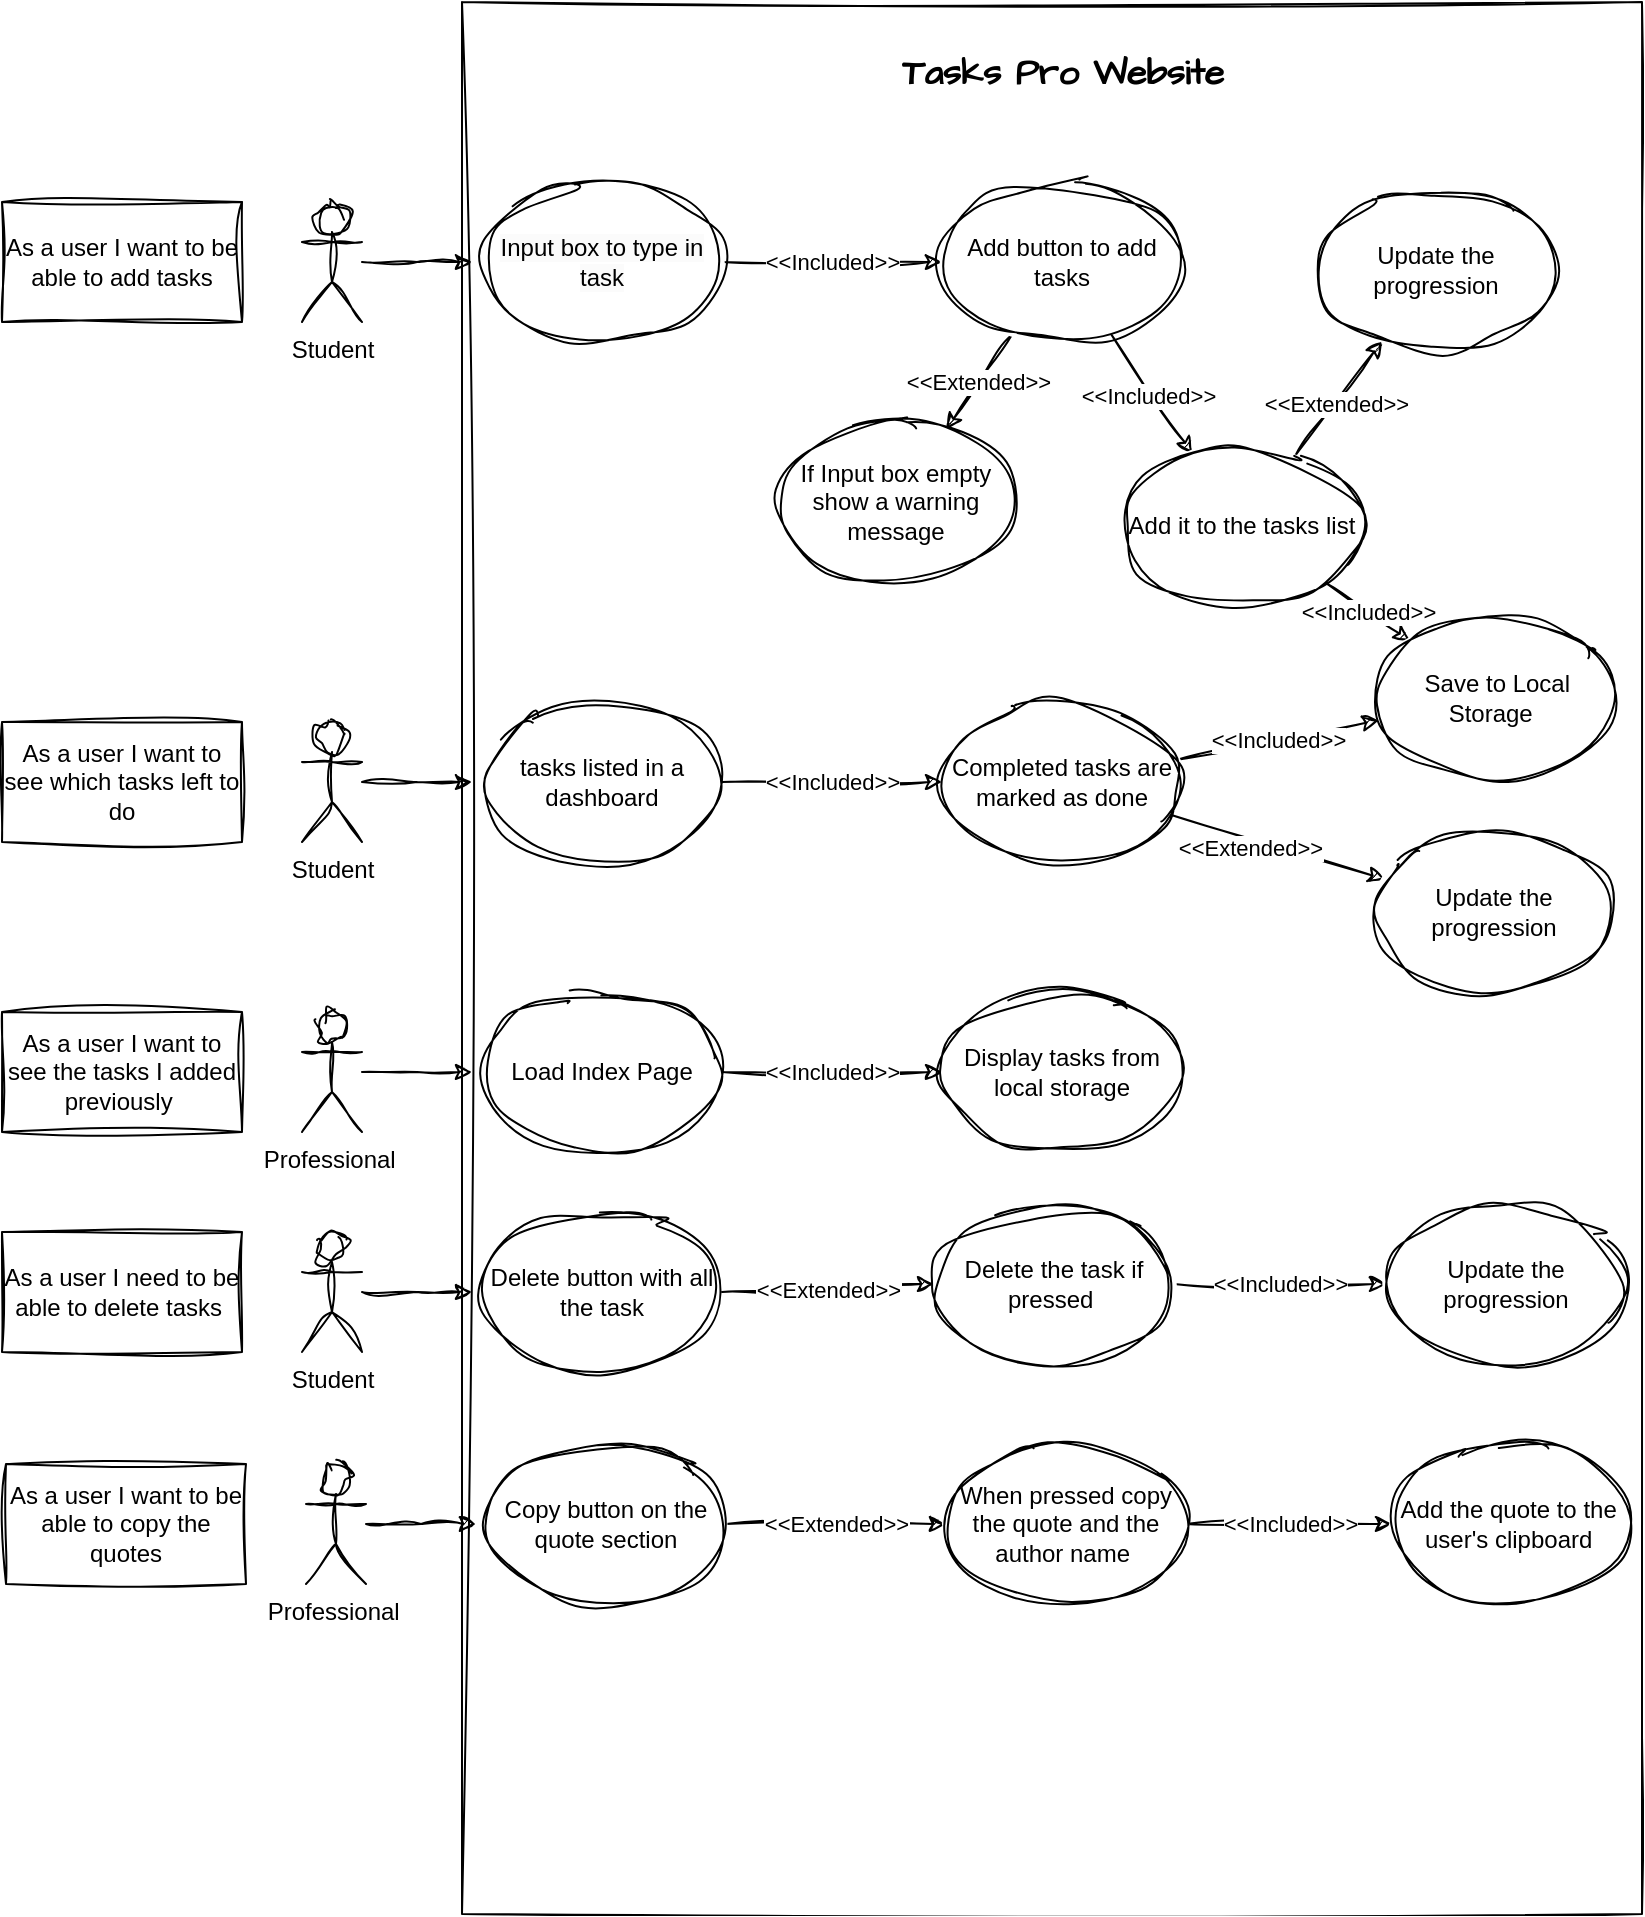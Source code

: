 <mxfile version="24.2.2" type="device">
  <diagram name="Page-1" id="Ie0qIOMD2gWjjUgOrU0F">
    <mxGraphModel dx="1272" dy="631" grid="0" gridSize="10" guides="1" tooltips="1" connect="1" arrows="1" fold="1" page="1" pageScale="1" pageWidth="827" pageHeight="1169" math="0" shadow="0">
      <root>
        <mxCell id="0" />
        <mxCell id="1" parent="0" />
        <mxCell id="SjFokDbVXIFBRHsCpH0y-13" value="" style="rounded=0;whiteSpace=wrap;html=1;sketch=1;hachureGap=4;jiggle=2;curveFitting=1;fontFamily=Architects Daughter;fontSource=https%3A%2F%2Ffonts.googleapis.com%2Fcss%3Ffamily%3DArchitects%2BDaughter;fillColor=none;" vertex="1" parent="1">
          <mxGeometry x="234" y="207" width="590" height="956" as="geometry" />
        </mxCell>
        <mxCell id="109R5JzHJewTzYq5zSRQ-8" value="" style="edgeStyle=orthogonalEdgeStyle;rounded=0;orthogonalLoop=1;jettySize=auto;html=1;sketch=1;curveFitting=1;jiggle=2;" parent="1" source="109R5JzHJewTzYq5zSRQ-1" edge="1">
          <mxGeometry relative="1" as="geometry">
            <mxPoint x="239" y="337" as="targetPoint" />
          </mxGeometry>
        </mxCell>
        <mxCell id="109R5JzHJewTzYq5zSRQ-1" value="Student" style="shape=umlActor;verticalLabelPosition=bottom;verticalAlign=top;html=1;outlineConnect=0;sketch=1;curveFitting=1;jiggle=2;" parent="1" vertex="1">
          <mxGeometry x="154" y="307" width="30" height="60" as="geometry" />
        </mxCell>
        <mxCell id="109R5JzHJewTzYq5zSRQ-2" value="As a user I want to be able to add tasks" style="rounded=0;whiteSpace=wrap;html=1;sketch=1;curveFitting=1;jiggle=2;" parent="1" vertex="1">
          <mxGeometry x="4" y="307" width="120" height="60" as="geometry" />
        </mxCell>
        <mxCell id="109R5JzHJewTzYq5zSRQ-13" value="&amp;lt;&amp;lt;Included&amp;gt;&amp;gt;" style="edgeStyle=orthogonalEdgeStyle;rounded=0;orthogonalLoop=1;jettySize=auto;html=1;sketch=1;curveFitting=1;jiggle=2;" parent="1" source="109R5JzHJewTzYq5zSRQ-10" target="109R5JzHJewTzYq5zSRQ-12" edge="1">
          <mxGeometry relative="1" as="geometry">
            <mxPoint as="offset" />
          </mxGeometry>
        </mxCell>
        <mxCell id="109R5JzHJewTzYq5zSRQ-10" value="&lt;span style=&quot;color: rgb(0, 0, 0); font-family: Helvetica; font-size: 12px; font-style: normal; font-variant-ligatures: normal; font-variant-caps: normal; font-weight: 400; letter-spacing: normal; orphans: 2; text-align: center; text-indent: 0px; text-transform: none; widows: 2; word-spacing: 0px; -webkit-text-stroke-width: 0px; white-space: normal; background-color: rgb(251, 251, 251); text-decoration-thickness: initial; text-decoration-style: initial; text-decoration-color: initial; display: inline !important; float: none;&quot;&gt;Input box to type in task&lt;/span&gt;" style="ellipse;whiteSpace=wrap;html=1;sketch=1;curveFitting=1;jiggle=2;" parent="1" vertex="1">
          <mxGeometry x="244" y="297" width="120" height="80" as="geometry" />
        </mxCell>
        <mxCell id="SjFokDbVXIFBRHsCpH0y-9" value="" style="rounded=0;orthogonalLoop=1;jettySize=auto;html=1;sketch=1;curveFitting=1;jiggle=2;" edge="1" parent="1" source="109R5JzHJewTzYq5zSRQ-12" target="SjFokDbVXIFBRHsCpH0y-1">
          <mxGeometry relative="1" as="geometry" />
        </mxCell>
        <mxCell id="SjFokDbVXIFBRHsCpH0y-10" value="&amp;lt;&amp;lt;Included&amp;gt;&amp;gt;" style="edgeLabel;html=1;align=center;verticalAlign=middle;resizable=0;points=[];sketch=1;curveFitting=1;jiggle=2;fontFamily=Helvetica;" vertex="1" connectable="0" parent="SjFokDbVXIFBRHsCpH0y-9">
          <mxGeometry x="-0.029" y="-2" relative="1" as="geometry">
            <mxPoint as="offset" />
          </mxGeometry>
        </mxCell>
        <mxCell id="SjFokDbVXIFBRHsCpH0y-12" value="&amp;lt;&amp;lt;Extended&amp;gt;&amp;gt;" style="rounded=0;orthogonalLoop=1;jettySize=auto;html=1;sketch=1;curveFitting=1;jiggle=2;" edge="1" parent="1" source="109R5JzHJewTzYq5zSRQ-12" target="SjFokDbVXIFBRHsCpH0y-11">
          <mxGeometry relative="1" as="geometry" />
        </mxCell>
        <mxCell id="109R5JzHJewTzYq5zSRQ-12" value="Add button to add tasks" style="ellipse;whiteSpace=wrap;html=1;sketch=1;curveFitting=1;jiggle=2;" parent="1" vertex="1">
          <mxGeometry x="474" y="297" width="120" height="80" as="geometry" />
        </mxCell>
        <mxCell id="109R5JzHJewTzYq5zSRQ-14" value="" style="edgeStyle=orthogonalEdgeStyle;rounded=0;orthogonalLoop=1;jettySize=auto;html=1;sketch=1;curveFitting=1;jiggle=2;" parent="1" source="109R5JzHJewTzYq5zSRQ-15" edge="1">
          <mxGeometry relative="1" as="geometry">
            <mxPoint x="239" y="597" as="targetPoint" />
          </mxGeometry>
        </mxCell>
        <mxCell id="109R5JzHJewTzYq5zSRQ-15" value="Student" style="shape=umlActor;verticalLabelPosition=bottom;verticalAlign=top;html=1;outlineConnect=0;sketch=1;curveFitting=1;jiggle=2;" parent="1" vertex="1">
          <mxGeometry x="154" y="567" width="30" height="60" as="geometry" />
        </mxCell>
        <mxCell id="109R5JzHJewTzYq5zSRQ-16" value="As a user I want to see which tasks left to do" style="rounded=0;whiteSpace=wrap;html=1;sketch=1;curveFitting=1;jiggle=2;" parent="1" vertex="1">
          <mxGeometry x="4" y="567" width="120" height="60" as="geometry" />
        </mxCell>
        <mxCell id="109R5JzHJewTzYq5zSRQ-17" value="&amp;lt;&amp;lt;Included&amp;gt;&amp;gt;" style="edgeStyle=orthogonalEdgeStyle;rounded=0;orthogonalLoop=1;jettySize=auto;html=1;sketch=1;curveFitting=1;jiggle=2;" parent="1" source="109R5JzHJewTzYq5zSRQ-18" target="109R5JzHJewTzYq5zSRQ-19" edge="1">
          <mxGeometry relative="1" as="geometry" />
        </mxCell>
        <mxCell id="109R5JzHJewTzYq5zSRQ-18" value="tasks listed in a dashboard" style="ellipse;whiteSpace=wrap;html=1;sketch=1;curveFitting=1;jiggle=2;" parent="1" vertex="1">
          <mxGeometry x="244" y="557" width="120" height="80" as="geometry" />
        </mxCell>
        <mxCell id="SjFokDbVXIFBRHsCpH0y-17" value="" style="rounded=0;sketch=1;hachureGap=4;jiggle=2;curveFitting=1;orthogonalLoop=1;jettySize=auto;html=1;fontFamily=Architects Daughter;fontSource=https%3A%2F%2Ffonts.googleapis.com%2Fcss%3Ffamily%3DArchitects%2BDaughter;" edge="1" parent="1" source="109R5JzHJewTzYq5zSRQ-19" target="SjFokDbVXIFBRHsCpH0y-16">
          <mxGeometry relative="1" as="geometry" />
        </mxCell>
        <mxCell id="SjFokDbVXIFBRHsCpH0y-21" value="&amp;lt;&amp;lt;Extended&amp;gt;&amp;gt;" style="edgeLabel;html=1;align=center;verticalAlign=middle;resizable=0;points=[];sketch=1;hachureGap=4;jiggle=2;curveFitting=1;fontFamily=Helvetica;" vertex="1" connectable="0" parent="SjFokDbVXIFBRHsCpH0y-17">
          <mxGeometry x="-0.233" y="-4" relative="1" as="geometry">
            <mxPoint as="offset" />
          </mxGeometry>
        </mxCell>
        <mxCell id="SjFokDbVXIFBRHsCpH0y-35" value="&lt;span style=&quot;font-family: Helvetica;&quot;&gt;&amp;lt;&amp;lt;Included&amp;gt;&amp;gt;&lt;/span&gt;" style="rounded=0;sketch=1;hachureGap=4;jiggle=2;curveFitting=1;orthogonalLoop=1;jettySize=auto;html=1;fontFamily=Architects Daughter;fontSource=https%3A%2F%2Ffonts.googleapis.com%2Fcss%3Ffamily%3DArchitects%2BDaughter;" edge="1" parent="1" source="109R5JzHJewTzYq5zSRQ-19" target="SjFokDbVXIFBRHsCpH0y-33">
          <mxGeometry relative="1" as="geometry" />
        </mxCell>
        <mxCell id="109R5JzHJewTzYq5zSRQ-19" value="Completed tasks are marked as done" style="ellipse;whiteSpace=wrap;html=1;sketch=1;curveFitting=1;jiggle=2;" parent="1" vertex="1">
          <mxGeometry x="474" y="557" width="120" height="80" as="geometry" />
        </mxCell>
        <mxCell id="SjFokDbVXIFBRHsCpH0y-19" value="" style="rounded=0;sketch=1;hachureGap=4;jiggle=2;curveFitting=1;orthogonalLoop=1;jettySize=auto;html=1;fontFamily=Architects Daughter;fontSource=https%3A%2F%2Ffonts.googleapis.com%2Fcss%3Ffamily%3DArchitects%2BDaughter;" edge="1" parent="1" source="SjFokDbVXIFBRHsCpH0y-1" target="SjFokDbVXIFBRHsCpH0y-18">
          <mxGeometry relative="1" as="geometry" />
        </mxCell>
        <mxCell id="SjFokDbVXIFBRHsCpH0y-20" value="&amp;lt;&amp;lt;Extended&amp;gt;&amp;gt;" style="edgeLabel;html=1;align=center;verticalAlign=middle;resizable=0;points=[];sketch=1;hachureGap=4;jiggle=2;curveFitting=1;fontFamily=Helvetica;" vertex="1" connectable="0" parent="SjFokDbVXIFBRHsCpH0y-19">
          <mxGeometry x="-0.103" relative="1" as="geometry">
            <mxPoint as="offset" />
          </mxGeometry>
        </mxCell>
        <mxCell id="SjFokDbVXIFBRHsCpH0y-34" value="&lt;span style=&quot;font-family: Helvetica;&quot;&gt;&amp;lt;&amp;lt;Included&amp;gt;&amp;gt;&lt;/span&gt;" style="rounded=0;sketch=1;hachureGap=4;jiggle=2;curveFitting=1;orthogonalLoop=1;jettySize=auto;html=1;fontFamily=Architects Daughter;fontSource=https%3A%2F%2Ffonts.googleapis.com%2Fcss%3Ffamily%3DArchitects%2BDaughter;" edge="1" parent="1" source="SjFokDbVXIFBRHsCpH0y-1" target="SjFokDbVXIFBRHsCpH0y-33">
          <mxGeometry relative="1" as="geometry" />
        </mxCell>
        <mxCell id="SjFokDbVXIFBRHsCpH0y-1" value="Add it to the tasks list" style="ellipse;whiteSpace=wrap;html=1;sketch=1;curveFitting=1;jiggle=2;" vertex="1" parent="1">
          <mxGeometry x="564" y="429" width="120" height="80" as="geometry" />
        </mxCell>
        <mxCell id="SjFokDbVXIFBRHsCpH0y-11" value="If Input box empty show a warning message" style="ellipse;whiteSpace=wrap;html=1;sketch=1;curveFitting=1;jiggle=2;" vertex="1" parent="1">
          <mxGeometry x="391" y="417" width="120" height="80" as="geometry" />
        </mxCell>
        <mxCell id="SjFokDbVXIFBRHsCpH0y-14" value="&lt;h2&gt;Tasks Pro Website&lt;/h2&gt;" style="text;html=1;align=center;verticalAlign=middle;whiteSpace=wrap;rounded=0;fontFamily=Architects Daughter;fontSource=https%3A%2F%2Ffonts.googleapis.com%2Fcss%3Ffamily%3DArchitects%2BDaughter;" vertex="1" parent="1">
          <mxGeometry x="446.5" y="227" width="175" height="30" as="geometry" />
        </mxCell>
        <mxCell id="SjFokDbVXIFBRHsCpH0y-16" value="Update the progression" style="ellipse;whiteSpace=wrap;html=1;sketch=1;curveFitting=1;jiggle=2;" vertex="1" parent="1">
          <mxGeometry x="690" y="622" width="120" height="80" as="geometry" />
        </mxCell>
        <mxCell id="SjFokDbVXIFBRHsCpH0y-18" value="Update the progression" style="ellipse;whiteSpace=wrap;html=1;sketch=1;curveFitting=1;jiggle=2;" vertex="1" parent="1">
          <mxGeometry x="661" y="301" width="120" height="80" as="geometry" />
        </mxCell>
        <mxCell id="SjFokDbVXIFBRHsCpH0y-24" value="" style="edgeStyle=orthogonalEdgeStyle;rounded=0;orthogonalLoop=1;jettySize=auto;html=1;sketch=1;curveFitting=1;jiggle=2;" edge="1" parent="1" source="SjFokDbVXIFBRHsCpH0y-25">
          <mxGeometry relative="1" as="geometry">
            <mxPoint x="239" y="742" as="targetPoint" />
          </mxGeometry>
        </mxCell>
        <mxCell id="SjFokDbVXIFBRHsCpH0y-25" value="Professional&amp;nbsp;" style="shape=umlActor;verticalLabelPosition=bottom;verticalAlign=top;html=1;outlineConnect=0;sketch=1;curveFitting=1;jiggle=2;" vertex="1" parent="1">
          <mxGeometry x="154" y="712" width="30" height="60" as="geometry" />
        </mxCell>
        <mxCell id="SjFokDbVXIFBRHsCpH0y-26" value="As a user I want to see the tasks I added previously&amp;nbsp;" style="rounded=0;whiteSpace=wrap;html=1;sketch=1;curveFitting=1;jiggle=2;" vertex="1" parent="1">
          <mxGeometry x="4" y="712" width="120" height="60" as="geometry" />
        </mxCell>
        <mxCell id="SjFokDbVXIFBRHsCpH0y-27" value="&amp;lt;&amp;lt;Included&amp;gt;&amp;gt;" style="edgeStyle=orthogonalEdgeStyle;rounded=0;orthogonalLoop=1;jettySize=auto;html=1;sketch=1;curveFitting=1;jiggle=2;" edge="1" parent="1" source="SjFokDbVXIFBRHsCpH0y-28" target="SjFokDbVXIFBRHsCpH0y-31">
          <mxGeometry relative="1" as="geometry" />
        </mxCell>
        <mxCell id="SjFokDbVXIFBRHsCpH0y-28" value="Load Index Page" style="ellipse;whiteSpace=wrap;html=1;sketch=1;curveFitting=1;jiggle=2;" vertex="1" parent="1">
          <mxGeometry x="244" y="702" width="120" height="80" as="geometry" />
        </mxCell>
        <mxCell id="SjFokDbVXIFBRHsCpH0y-31" value="Display tasks from local storage" style="ellipse;whiteSpace=wrap;html=1;sketch=1;curveFitting=1;jiggle=2;" vertex="1" parent="1">
          <mxGeometry x="474" y="702" width="120" height="80" as="geometry" />
        </mxCell>
        <mxCell id="SjFokDbVXIFBRHsCpH0y-33" value="&amp;nbsp;Save to Local Storage&amp;nbsp;" style="ellipse;whiteSpace=wrap;html=1;sketch=1;curveFitting=1;jiggle=2;" vertex="1" parent="1">
          <mxGeometry x="690" y="515" width="120" height="80" as="geometry" />
        </mxCell>
        <mxCell id="SjFokDbVXIFBRHsCpH0y-36" value="" style="edgeStyle=orthogonalEdgeStyle;rounded=0;orthogonalLoop=1;jettySize=auto;html=1;sketch=1;curveFitting=1;jiggle=2;" edge="1" parent="1" source="SjFokDbVXIFBRHsCpH0y-37">
          <mxGeometry relative="1" as="geometry">
            <mxPoint x="239" y="852" as="targetPoint" />
          </mxGeometry>
        </mxCell>
        <mxCell id="SjFokDbVXIFBRHsCpH0y-37" value="Student" style="shape=umlActor;verticalLabelPosition=bottom;verticalAlign=top;html=1;outlineConnect=0;sketch=1;curveFitting=1;jiggle=2;" vertex="1" parent="1">
          <mxGeometry x="154" y="822" width="30" height="60" as="geometry" />
        </mxCell>
        <mxCell id="SjFokDbVXIFBRHsCpH0y-38" value="As a user I need to be able to delete tasks&amp;nbsp;" style="rounded=0;whiteSpace=wrap;html=1;sketch=1;curveFitting=1;jiggle=2;" vertex="1" parent="1">
          <mxGeometry x="4" y="822" width="120" height="60" as="geometry" />
        </mxCell>
        <mxCell id="SjFokDbVXIFBRHsCpH0y-39" value="&amp;lt;&amp;lt;Extended&amp;gt;&amp;gt;" style="edgeStyle=orthogonalEdgeStyle;rounded=0;orthogonalLoop=1;jettySize=auto;html=1;sketch=1;curveFitting=1;jiggle=2;" edge="1" parent="1" source="SjFokDbVXIFBRHsCpH0y-40" target="SjFokDbVXIFBRHsCpH0y-41">
          <mxGeometry x="-0.006" relative="1" as="geometry">
            <mxPoint as="offset" />
          </mxGeometry>
        </mxCell>
        <mxCell id="SjFokDbVXIFBRHsCpH0y-40" value="Delete button with all the task" style="ellipse;whiteSpace=wrap;html=1;sketch=1;curveFitting=1;jiggle=2;" vertex="1" parent="1">
          <mxGeometry x="244" y="812" width="120" height="80" as="geometry" />
        </mxCell>
        <mxCell id="SjFokDbVXIFBRHsCpH0y-43" value="&lt;span style=&quot;font-family: Helvetica;&quot;&gt;&amp;lt;&amp;lt;Included&amp;gt;&amp;gt;&lt;/span&gt;" style="edgeStyle=orthogonalEdgeStyle;rounded=0;sketch=1;hachureGap=4;jiggle=2;curveFitting=1;orthogonalLoop=1;jettySize=auto;html=1;fontFamily=Architects Daughter;fontSource=https%3A%2F%2Ffonts.googleapis.com%2Fcss%3Ffamily%3DArchitects%2BDaughter;" edge="1" parent="1" source="SjFokDbVXIFBRHsCpH0y-41" target="SjFokDbVXIFBRHsCpH0y-42">
          <mxGeometry relative="1" as="geometry" />
        </mxCell>
        <mxCell id="SjFokDbVXIFBRHsCpH0y-41" value="Delete the task if pressed&amp;nbsp;" style="ellipse;whiteSpace=wrap;html=1;sketch=1;curveFitting=1;jiggle=2;" vertex="1" parent="1">
          <mxGeometry x="470" y="808" width="120" height="80" as="geometry" />
        </mxCell>
        <mxCell id="SjFokDbVXIFBRHsCpH0y-42" value="Update the progression" style="ellipse;whiteSpace=wrap;html=1;sketch=1;curveFitting=1;jiggle=2;" vertex="1" parent="1">
          <mxGeometry x="696" y="808" width="120" height="80" as="geometry" />
        </mxCell>
        <mxCell id="SjFokDbVXIFBRHsCpH0y-46" value="" style="edgeStyle=orthogonalEdgeStyle;rounded=0;orthogonalLoop=1;jettySize=auto;html=1;sketch=1;curveFitting=1;jiggle=2;" edge="1" parent="1" source="SjFokDbVXIFBRHsCpH0y-47">
          <mxGeometry relative="1" as="geometry">
            <mxPoint x="241" y="968" as="targetPoint" />
          </mxGeometry>
        </mxCell>
        <mxCell id="SjFokDbVXIFBRHsCpH0y-47" value="Professional&amp;nbsp;" style="shape=umlActor;verticalLabelPosition=bottom;verticalAlign=top;html=1;outlineConnect=0;sketch=1;curveFitting=1;jiggle=2;" vertex="1" parent="1">
          <mxGeometry x="156" y="938" width="30" height="60" as="geometry" />
        </mxCell>
        <mxCell id="SjFokDbVXIFBRHsCpH0y-48" value="As a user I want to be able to copy the quotes" style="rounded=0;whiteSpace=wrap;html=1;sketch=1;curveFitting=1;jiggle=2;" vertex="1" parent="1">
          <mxGeometry x="6" y="938" width="120" height="60" as="geometry" />
        </mxCell>
        <mxCell id="SjFokDbVXIFBRHsCpH0y-49" value="&amp;lt;&amp;lt;Extended&amp;gt;&amp;gt;" style="edgeStyle=orthogonalEdgeStyle;rounded=0;orthogonalLoop=1;jettySize=auto;html=1;sketch=1;curveFitting=1;jiggle=2;" edge="1" parent="1" source="SjFokDbVXIFBRHsCpH0y-50" target="SjFokDbVXIFBRHsCpH0y-51">
          <mxGeometry x="-0.006" relative="1" as="geometry">
            <mxPoint as="offset" />
          </mxGeometry>
        </mxCell>
        <mxCell id="SjFokDbVXIFBRHsCpH0y-50" value="Copy button on the quote section" style="ellipse;whiteSpace=wrap;html=1;sketch=1;curveFitting=1;jiggle=2;" vertex="1" parent="1">
          <mxGeometry x="246" y="928" width="120" height="80" as="geometry" />
        </mxCell>
        <mxCell id="SjFokDbVXIFBRHsCpH0y-55" value="&lt;span style=&quot;font-family: Helvetica;&quot;&gt;&amp;lt;&amp;lt;Included&amp;gt;&amp;gt;&lt;/span&gt;" style="edgeStyle=orthogonalEdgeStyle;rounded=0;sketch=1;hachureGap=4;jiggle=2;curveFitting=1;orthogonalLoop=1;jettySize=auto;html=1;fontFamily=Architects Daughter;fontSource=https%3A%2F%2Ffonts.googleapis.com%2Fcss%3Ffamily%3DArchitects%2BDaughter;" edge="1" parent="1" source="SjFokDbVXIFBRHsCpH0y-51" target="SjFokDbVXIFBRHsCpH0y-54">
          <mxGeometry relative="1" as="geometry" />
        </mxCell>
        <mxCell id="SjFokDbVXIFBRHsCpH0y-51" value="When pressed copy the quote and the author name&amp;nbsp;" style="ellipse;whiteSpace=wrap;html=1;sketch=1;curveFitting=1;jiggle=2;" vertex="1" parent="1">
          <mxGeometry x="476" y="928" width="120" height="80" as="geometry" />
        </mxCell>
        <mxCell id="SjFokDbVXIFBRHsCpH0y-54" value="Add the quote to the&amp;nbsp; user&#39;s clipboard&amp;nbsp;" style="ellipse;whiteSpace=wrap;html=1;sketch=1;curveFitting=1;jiggle=2;" vertex="1" parent="1">
          <mxGeometry x="699" y="928" width="120" height="80" as="geometry" />
        </mxCell>
      </root>
    </mxGraphModel>
  </diagram>
</mxfile>
